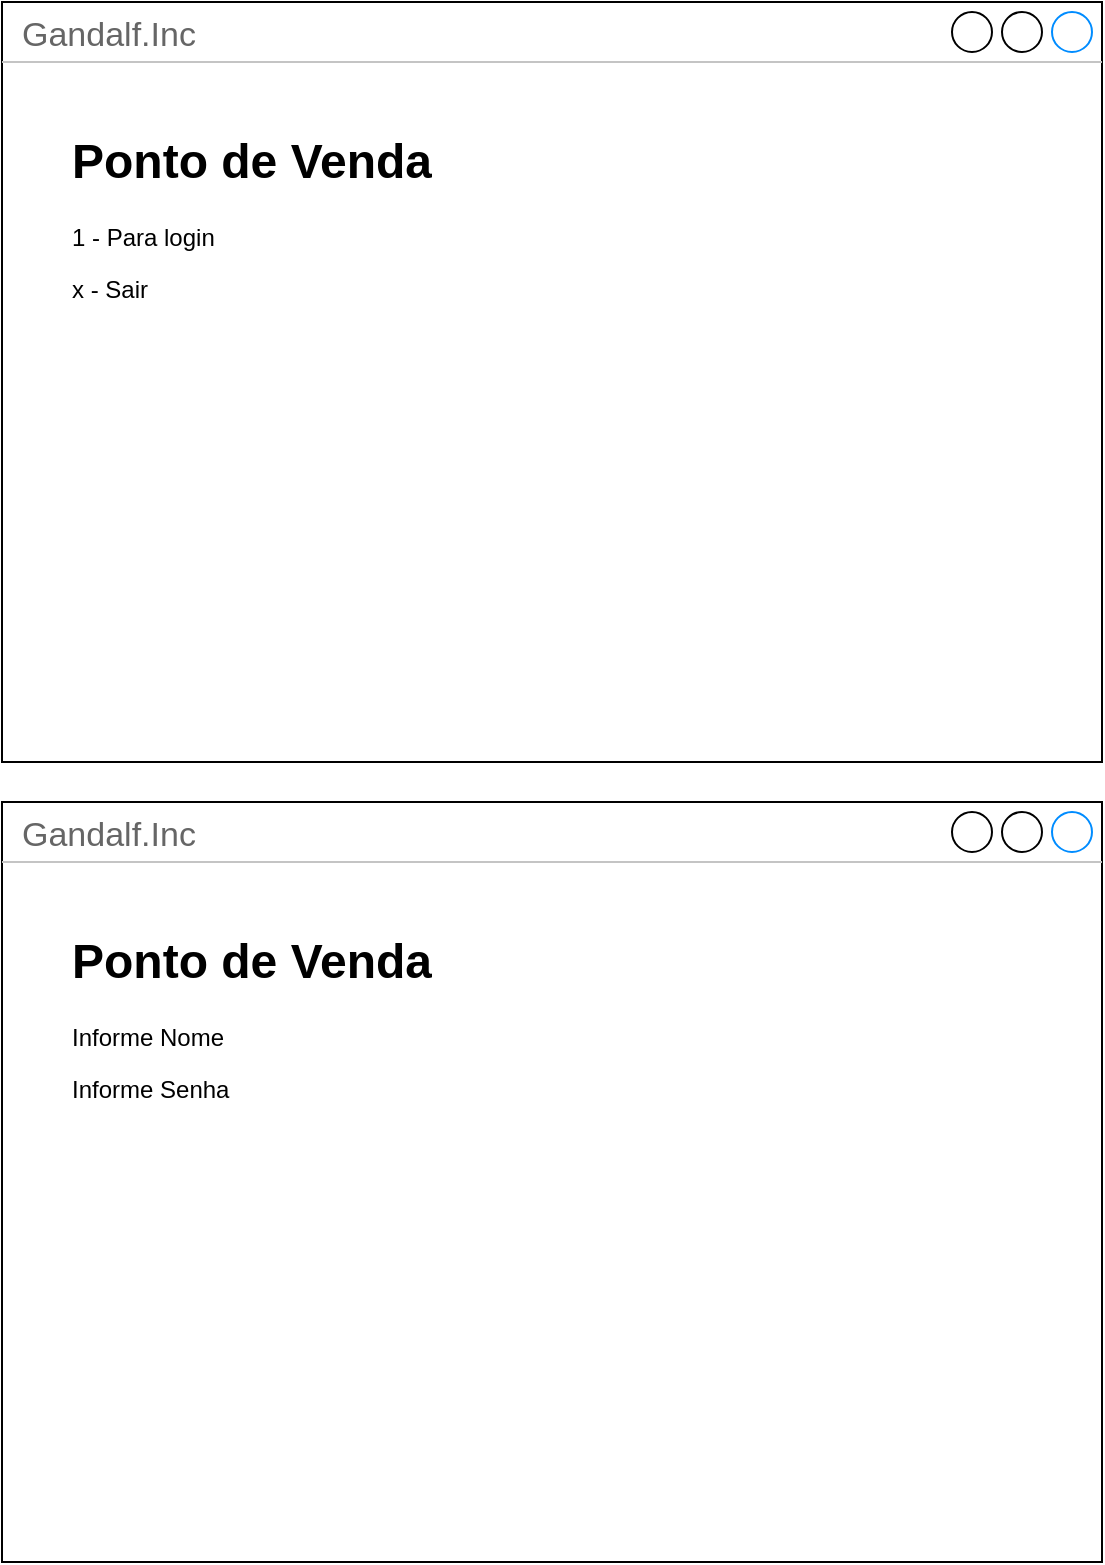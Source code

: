 <mxfile version="21.3.2" type="device" pages="3">
  <diagram name="Login" id="XoYY78IdTrgqcgNYSEc3">
    <mxGraphModel dx="792" dy="1106" grid="1" gridSize="10" guides="1" tooltips="1" connect="1" arrows="1" fold="1" page="1" pageScale="1" pageWidth="827" pageHeight="1169" math="0" shadow="0">
      <root>
        <mxCell id="0" />
        <mxCell id="1" parent="0" />
        <mxCell id="1AR0fobW83a4a4EYZijD-6" value="" style="group" vertex="1" connectable="0" parent="1">
          <mxGeometry x="50" y="30" width="550" height="380" as="geometry" />
        </mxCell>
        <mxCell id="1AR0fobW83a4a4EYZijD-1" value="Gandalf.Inc" style="strokeWidth=1;shadow=0;dashed=0;align=center;html=1;shape=mxgraph.mockup.containers.window;align=left;verticalAlign=top;spacingLeft=8;strokeColor2=#008cff;strokeColor3=#c4c4c4;fontColor=#666666;mainText=;fontSize=17;labelBackgroundColor=none;whiteSpace=wrap;" vertex="1" parent="1AR0fobW83a4a4EYZijD-6">
          <mxGeometry width="550" height="380" as="geometry" />
        </mxCell>
        <mxCell id="1AR0fobW83a4a4EYZijD-5" value="&lt;h1&gt;Ponto de Venda&lt;/h1&gt;&lt;p&gt;1 - Para login&lt;/p&gt;&lt;p&gt;&lt;span style=&quot;background-color: initial;&quot;&gt;x - Sair&lt;/span&gt;&lt;br&gt;&lt;/p&gt;" style="text;html=1;strokeColor=none;fillColor=none;spacing=5;spacingTop=-20;whiteSpace=wrap;overflow=hidden;rounded=0;" vertex="1" parent="1AR0fobW83a4a4EYZijD-6">
          <mxGeometry x="30" y="60" width="190" height="120" as="geometry" />
        </mxCell>
        <mxCell id="1AR0fobW83a4a4EYZijD-7" value="" style="group" vertex="1" connectable="0" parent="1">
          <mxGeometry x="50" y="430" width="550" height="380" as="geometry" />
        </mxCell>
        <mxCell id="1AR0fobW83a4a4EYZijD-8" value="Gandalf.Inc" style="strokeWidth=1;shadow=0;dashed=0;align=center;html=1;shape=mxgraph.mockup.containers.window;align=left;verticalAlign=top;spacingLeft=8;strokeColor2=#008cff;strokeColor3=#c4c4c4;fontColor=#666666;mainText=;fontSize=17;labelBackgroundColor=none;whiteSpace=wrap;" vertex="1" parent="1AR0fobW83a4a4EYZijD-7">
          <mxGeometry width="550" height="380" as="geometry" />
        </mxCell>
        <mxCell id="1AR0fobW83a4a4EYZijD-9" value="&lt;h1&gt;Ponto de Venda&lt;/h1&gt;&lt;p&gt;Informe Nome&lt;/p&gt;&lt;p&gt;Informe Senha&lt;/p&gt;" style="text;html=1;strokeColor=none;fillColor=none;spacing=5;spacingTop=-20;whiteSpace=wrap;overflow=hidden;rounded=0;" vertex="1" parent="1AR0fobW83a4a4EYZijD-7">
          <mxGeometry x="30" y="60" width="190" height="120" as="geometry" />
        </mxCell>
      </root>
    </mxGraphModel>
  </diagram>
  <diagram id="z9P76IQRkzdRyquolnbz" name="Busca Produto">
    <mxGraphModel dx="792" dy="1106" grid="1" gridSize="10" guides="1" tooltips="1" connect="1" arrows="1" fold="1" page="1" pageScale="1" pageWidth="827" pageHeight="1169" math="0" shadow="0">
      <root>
        <mxCell id="0" />
        <mxCell id="1" parent="0" />
        <mxCell id="2QgG4x3Mjmh2VQOs3obW-1" value="" style="group" vertex="1" connectable="0" parent="1">
          <mxGeometry x="50" y="10" width="550" height="380" as="geometry" />
        </mxCell>
        <mxCell id="2QgG4x3Mjmh2VQOs3obW-2" value="Gandalf.Inc" style="strokeWidth=1;shadow=0;dashed=0;align=center;html=1;shape=mxgraph.mockup.containers.window;align=left;verticalAlign=top;spacingLeft=8;strokeColor2=#008cff;strokeColor3=#c4c4c4;fontColor=#666666;mainText=;fontSize=17;labelBackgroundColor=none;whiteSpace=wrap;" vertex="1" parent="2QgG4x3Mjmh2VQOs3obW-1">
          <mxGeometry width="550" height="380" as="geometry" />
        </mxCell>
        <mxCell id="2QgG4x3Mjmh2VQOs3obW-3" value="&lt;h1&gt;Ponto de Venda&lt;/h1&gt;&lt;p&gt;1 - Para buscar produto&lt;/p&gt;&lt;p&gt;&lt;span style=&quot;background-color: initial;&quot;&gt;x - Voltar&lt;/span&gt;&lt;br&gt;&lt;/p&gt;" style="text;html=1;strokeColor=none;fillColor=none;spacing=5;spacingTop=-20;whiteSpace=wrap;overflow=hidden;rounded=0;" vertex="1" parent="2QgG4x3Mjmh2VQOs3obW-1">
          <mxGeometry x="30" y="60" width="190" height="120" as="geometry" />
        </mxCell>
        <mxCell id="2QgG4x3Mjmh2VQOs3obW-5" value="" style="group" vertex="1" connectable="0" parent="1">
          <mxGeometry x="50" y="400" width="550" height="380" as="geometry" />
        </mxCell>
        <mxCell id="2QgG4x3Mjmh2VQOs3obW-6" value="Gandalf.Inc" style="strokeWidth=1;shadow=0;dashed=0;align=center;html=1;shape=mxgraph.mockup.containers.window;align=left;verticalAlign=top;spacingLeft=8;strokeColor2=#008cff;strokeColor3=#c4c4c4;fontColor=#666666;mainText=;fontSize=17;labelBackgroundColor=none;whiteSpace=wrap;" vertex="1" parent="2QgG4x3Mjmh2VQOs3obW-5">
          <mxGeometry width="550" height="380" as="geometry" />
        </mxCell>
        <mxCell id="2QgG4x3Mjmh2VQOs3obW-7" value="&lt;h1&gt;Ponto de Venda&lt;/h1&gt;&lt;p&gt;1 - Digite o nome do produto&lt;/p&gt;&lt;p&gt;2 - Digite a Marca do Produto&lt;/p&gt;&lt;p&gt;3 - Digite a Categoria do Produto&lt;/p&gt;&lt;p&gt;x - Voltar&lt;/p&gt;&lt;p&gt;&lt;br&gt;&lt;/p&gt;" style="text;html=1;strokeColor=none;fillColor=none;spacing=5;spacingTop=-20;whiteSpace=wrap;overflow=hidden;rounded=0;" vertex="1" parent="2QgG4x3Mjmh2VQOs3obW-5">
          <mxGeometry x="30" y="60" width="190" height="150" as="geometry" />
        </mxCell>
        <mxCell id="2QgG4x3Mjmh2VQOs3obW-37" value="" style="group" vertex="1" connectable="0" parent="1">
          <mxGeometry x="50" y="789" width="550" height="380" as="geometry" />
        </mxCell>
        <mxCell id="2QgG4x3Mjmh2VQOs3obW-38" value="Gandalf.Inc" style="strokeWidth=1;shadow=0;dashed=0;align=center;html=1;shape=mxgraph.mockup.containers.window;align=left;verticalAlign=top;spacingLeft=8;strokeColor2=#008cff;strokeColor3=#c4c4c4;fontColor=#666666;mainText=;fontSize=17;labelBackgroundColor=none;whiteSpace=wrap;" vertex="1" parent="2QgG4x3Mjmh2VQOs3obW-37">
          <mxGeometry width="550" height="380" as="geometry" />
        </mxCell>
        <mxCell id="2QgG4x3Mjmh2VQOs3obW-39" value="&lt;h1&gt;Ponto de Venda&lt;/h1&gt;&lt;p&gt;1 - Adicionar ao Carrinho&lt;/p&gt;&lt;p&gt;x - Voltar&lt;/p&gt;&lt;p&gt;&lt;br&gt;&lt;/p&gt;" style="text;html=1;strokeColor=none;fillColor=none;spacing=5;spacingTop=-20;whiteSpace=wrap;overflow=hidden;rounded=0;" vertex="1" parent="2QgG4x3Mjmh2VQOs3obW-37">
          <mxGeometry x="30" y="60" width="190" height="150" as="geometry" />
        </mxCell>
        <mxCell id="2QgG4x3Mjmh2VQOs3obW-40" value="" style="shape=table;html=1;whiteSpace=wrap;startSize=0;container=1;collapsible=0;childLayout=tableLayout;strokeWidth=2;" vertex="1" parent="2QgG4x3Mjmh2VQOs3obW-37">
          <mxGeometry x="30" y="180" width="180" height="80" as="geometry" />
        </mxCell>
        <mxCell id="2QgG4x3Mjmh2VQOs3obW-41" value="" style="shape=tableRow;horizontal=0;startSize=0;swimlaneHead=0;swimlaneBody=0;top=0;left=0;bottom=0;right=0;collapsible=0;dropTarget=0;fillColor=none;points=[[0,0.5],[1,0.5]];portConstraint=eastwest;" vertex="1" parent="2QgG4x3Mjmh2VQOs3obW-40">
          <mxGeometry width="180" height="27" as="geometry" />
        </mxCell>
        <mxCell id="2QgG4x3Mjmh2VQOs3obW-42" value="Produto" style="shape=partialRectangle;html=1;whiteSpace=wrap;connectable=0;fillColor=none;top=0;left=0;bottom=0;right=0;overflow=hidden;fontStyle=1" vertex="1" parent="2QgG4x3Mjmh2VQOs3obW-41">
          <mxGeometry width="90" height="27" as="geometry">
            <mxRectangle width="90" height="27" as="alternateBounds" />
          </mxGeometry>
        </mxCell>
        <mxCell id="2QgG4x3Mjmh2VQOs3obW-43" value="Categoria" style="shape=partialRectangle;html=1;whiteSpace=wrap;connectable=0;fillColor=none;top=0;left=0;bottom=0;right=0;overflow=hidden;fontStyle=1" vertex="1" parent="2QgG4x3Mjmh2VQOs3obW-41">
          <mxGeometry x="90" width="90" height="27" as="geometry">
            <mxRectangle width="90" height="27" as="alternateBounds" />
          </mxGeometry>
        </mxCell>
        <mxCell id="2QgG4x3Mjmh2VQOs3obW-44" value="" style="shape=tableRow;horizontal=0;startSize=0;swimlaneHead=0;swimlaneBody=0;top=0;left=0;bottom=0;right=0;collapsible=0;dropTarget=0;fillColor=none;points=[[0,0.5],[1,0.5]];portConstraint=eastwest;" vertex="1" parent="2QgG4x3Mjmh2VQOs3obW-40">
          <mxGeometry y="27" width="180" height="26" as="geometry" />
        </mxCell>
        <mxCell id="2QgG4x3Mjmh2VQOs3obW-45" value="row 1, cell 1" style="shape=partialRectangle;html=1;whiteSpace=wrap;connectable=0;fillColor=none;top=0;left=0;bottom=0;right=0;overflow=hidden;" vertex="1" parent="2QgG4x3Mjmh2VQOs3obW-44">
          <mxGeometry width="90" height="26" as="geometry">
            <mxRectangle width="90" height="26" as="alternateBounds" />
          </mxGeometry>
        </mxCell>
        <mxCell id="2QgG4x3Mjmh2VQOs3obW-46" value="row 1, cell 2" style="shape=partialRectangle;html=1;whiteSpace=wrap;connectable=0;fillColor=none;top=0;left=0;bottom=0;right=0;overflow=hidden;" vertex="1" parent="2QgG4x3Mjmh2VQOs3obW-44">
          <mxGeometry x="90" width="90" height="26" as="geometry">
            <mxRectangle width="90" height="26" as="alternateBounds" />
          </mxGeometry>
        </mxCell>
        <mxCell id="2QgG4x3Mjmh2VQOs3obW-47" value="" style="shape=tableRow;horizontal=0;startSize=0;swimlaneHead=0;swimlaneBody=0;top=0;left=0;bottom=0;right=0;collapsible=0;dropTarget=0;fillColor=none;points=[[0,0.5],[1,0.5]];portConstraint=eastwest;" vertex="1" parent="2QgG4x3Mjmh2VQOs3obW-40">
          <mxGeometry y="53" width="180" height="27" as="geometry" />
        </mxCell>
        <mxCell id="2QgG4x3Mjmh2VQOs3obW-48" value="row 2, cell 1" style="shape=partialRectangle;html=1;whiteSpace=wrap;connectable=0;fillColor=none;top=0;left=0;bottom=0;right=0;overflow=hidden;" vertex="1" parent="2QgG4x3Mjmh2VQOs3obW-47">
          <mxGeometry width="90" height="27" as="geometry">
            <mxRectangle width="90" height="27" as="alternateBounds" />
          </mxGeometry>
        </mxCell>
        <mxCell id="2QgG4x3Mjmh2VQOs3obW-49" value="row 2, cell 2" style="shape=partialRectangle;html=1;whiteSpace=wrap;connectable=0;fillColor=none;top=0;left=0;bottom=0;right=0;overflow=hidden;" vertex="1" parent="2QgG4x3Mjmh2VQOs3obW-47">
          <mxGeometry x="90" width="90" height="27" as="geometry">
            <mxRectangle width="90" height="27" as="alternateBounds" />
          </mxGeometry>
        </mxCell>
        <mxCell id="2QgG4x3Mjmh2VQOs3obW-50" value="" style="shape=table;html=1;whiteSpace=wrap;startSize=0;container=1;collapsible=0;childLayout=tableLayout;strokeWidth=2;" vertex="1" parent="2QgG4x3Mjmh2VQOs3obW-37">
          <mxGeometry x="210" y="180" width="180" height="80" as="geometry" />
        </mxCell>
        <mxCell id="2QgG4x3Mjmh2VQOs3obW-51" value="" style="shape=tableRow;horizontal=0;startSize=0;swimlaneHead=0;swimlaneBody=0;top=0;left=0;bottom=0;right=0;collapsible=0;dropTarget=0;fillColor=none;points=[[0,0.5],[1,0.5]];portConstraint=eastwest;" vertex="1" parent="2QgG4x3Mjmh2VQOs3obW-50">
          <mxGeometry width="180" height="27" as="geometry" />
        </mxCell>
        <mxCell id="2QgG4x3Mjmh2VQOs3obW-52" value="Marca" style="shape=partialRectangle;html=1;whiteSpace=wrap;connectable=0;fillColor=none;top=0;left=0;bottom=0;right=0;overflow=hidden;fontStyle=1" vertex="1" parent="2QgG4x3Mjmh2VQOs3obW-51">
          <mxGeometry width="90" height="27" as="geometry">
            <mxRectangle width="90" height="27" as="alternateBounds" />
          </mxGeometry>
        </mxCell>
        <mxCell id="2QgG4x3Mjmh2VQOs3obW-53" value="Quantidade" style="shape=partialRectangle;html=1;whiteSpace=wrap;connectable=0;fillColor=none;top=0;left=0;bottom=0;right=0;overflow=hidden;fontStyle=1" vertex="1" parent="2QgG4x3Mjmh2VQOs3obW-51">
          <mxGeometry x="90" width="90" height="27" as="geometry">
            <mxRectangle width="90" height="27" as="alternateBounds" />
          </mxGeometry>
        </mxCell>
        <mxCell id="2QgG4x3Mjmh2VQOs3obW-54" value="" style="shape=tableRow;horizontal=0;startSize=0;swimlaneHead=0;swimlaneBody=0;top=0;left=0;bottom=0;right=0;collapsible=0;dropTarget=0;fillColor=none;points=[[0,0.5],[1,0.5]];portConstraint=eastwest;" vertex="1" parent="2QgG4x3Mjmh2VQOs3obW-50">
          <mxGeometry y="27" width="180" height="26" as="geometry" />
        </mxCell>
        <mxCell id="2QgG4x3Mjmh2VQOs3obW-55" value="row 1, cell 1" style="shape=partialRectangle;html=1;whiteSpace=wrap;connectable=0;fillColor=none;top=0;left=0;bottom=0;right=0;overflow=hidden;" vertex="1" parent="2QgG4x3Mjmh2VQOs3obW-54">
          <mxGeometry width="90" height="26" as="geometry">
            <mxRectangle width="90" height="26" as="alternateBounds" />
          </mxGeometry>
        </mxCell>
        <mxCell id="2QgG4x3Mjmh2VQOs3obW-56" value="row 1, cell 2" style="shape=partialRectangle;html=1;whiteSpace=wrap;connectable=0;fillColor=none;top=0;left=0;bottom=0;right=0;overflow=hidden;" vertex="1" parent="2QgG4x3Mjmh2VQOs3obW-54">
          <mxGeometry x="90" width="90" height="26" as="geometry">
            <mxRectangle width="90" height="26" as="alternateBounds" />
          </mxGeometry>
        </mxCell>
        <mxCell id="2QgG4x3Mjmh2VQOs3obW-57" value="" style="shape=tableRow;horizontal=0;startSize=0;swimlaneHead=0;swimlaneBody=0;top=0;left=0;bottom=0;right=0;collapsible=0;dropTarget=0;fillColor=none;points=[[0,0.5],[1,0.5]];portConstraint=eastwest;" vertex="1" parent="2QgG4x3Mjmh2VQOs3obW-50">
          <mxGeometry y="53" width="180" height="27" as="geometry" />
        </mxCell>
        <mxCell id="2QgG4x3Mjmh2VQOs3obW-58" value="row 2, cell 1" style="shape=partialRectangle;html=1;whiteSpace=wrap;connectable=0;fillColor=none;top=0;left=0;bottom=0;right=0;overflow=hidden;" vertex="1" parent="2QgG4x3Mjmh2VQOs3obW-57">
          <mxGeometry width="90" height="27" as="geometry">
            <mxRectangle width="90" height="27" as="alternateBounds" />
          </mxGeometry>
        </mxCell>
        <mxCell id="2QgG4x3Mjmh2VQOs3obW-59" value="row 2, cell 2" style="shape=partialRectangle;html=1;whiteSpace=wrap;connectable=0;fillColor=none;top=0;left=0;bottom=0;right=0;overflow=hidden;" vertex="1" parent="2QgG4x3Mjmh2VQOs3obW-57">
          <mxGeometry x="90" width="90" height="27" as="geometry">
            <mxRectangle width="90" height="27" as="alternateBounds" />
          </mxGeometry>
        </mxCell>
      </root>
    </mxGraphModel>
  </diagram>
  <diagram id="wwNgkEjuZFjKramtg2u9" name="Carrinho">
    <mxGraphModel dx="792" dy="1106" grid="1" gridSize="10" guides="1" tooltips="1" connect="1" arrows="1" fold="1" page="1" pageScale="1" pageWidth="827" pageHeight="1169" math="0" shadow="0">
      <root>
        <mxCell id="0" />
        <mxCell id="1" parent="0" />
        <mxCell id="bCPqcyJ9V1bvAA_2jiLK-1" value="" style="group" vertex="1" connectable="0" parent="1">
          <mxGeometry x="110" y="150" width="550" height="380" as="geometry" />
        </mxCell>
        <mxCell id="bCPqcyJ9V1bvAA_2jiLK-2" value="Gandalf.Inc" style="strokeWidth=1;shadow=0;dashed=0;align=center;html=1;shape=mxgraph.mockup.containers.window;align=left;verticalAlign=top;spacingLeft=8;strokeColor2=#008cff;strokeColor3=#c4c4c4;fontColor=#666666;mainText=;fontSize=17;labelBackgroundColor=none;whiteSpace=wrap;" vertex="1" parent="bCPqcyJ9V1bvAA_2jiLK-1">
          <mxGeometry width="550" height="380" as="geometry" />
        </mxCell>
        <mxCell id="bCPqcyJ9V1bvAA_2jiLK-3" value="&lt;h1&gt;Ponto de Venda&lt;/h1&gt;&lt;p&gt;1-Efetivar compra&lt;/p&gt;&lt;p&gt;x - Voltar&lt;/p&gt;&lt;p&gt;&lt;br&gt;&lt;/p&gt;" style="text;html=1;strokeColor=none;fillColor=none;spacing=5;spacingTop=-20;whiteSpace=wrap;overflow=hidden;rounded=0;" vertex="1" parent="bCPqcyJ9V1bvAA_2jiLK-1">
          <mxGeometry x="30" y="60" width="190" height="150" as="geometry" />
        </mxCell>
        <mxCell id="bCPqcyJ9V1bvAA_2jiLK-4" value="" style="shape=table;html=1;whiteSpace=wrap;startSize=0;container=1;collapsible=0;childLayout=tableLayout;strokeWidth=2;" vertex="1" parent="bCPqcyJ9V1bvAA_2jiLK-1">
          <mxGeometry x="8" y="177" width="180" height="80" as="geometry" />
        </mxCell>
        <mxCell id="bCPqcyJ9V1bvAA_2jiLK-5" value="" style="shape=tableRow;horizontal=0;startSize=0;swimlaneHead=0;swimlaneBody=0;top=0;left=0;bottom=0;right=0;collapsible=0;dropTarget=0;fillColor=none;points=[[0,0.5],[1,0.5]];portConstraint=eastwest;" vertex="1" parent="bCPqcyJ9V1bvAA_2jiLK-4">
          <mxGeometry width="180" height="27" as="geometry" />
        </mxCell>
        <mxCell id="bCPqcyJ9V1bvAA_2jiLK-6" value="Produto" style="shape=partialRectangle;html=1;whiteSpace=wrap;connectable=0;fillColor=none;top=0;left=0;bottom=0;right=0;overflow=hidden;fontStyle=1" vertex="1" parent="bCPqcyJ9V1bvAA_2jiLK-5">
          <mxGeometry width="90" height="27" as="geometry">
            <mxRectangle width="90" height="27" as="alternateBounds" />
          </mxGeometry>
        </mxCell>
        <mxCell id="bCPqcyJ9V1bvAA_2jiLK-7" value="Categoria" style="shape=partialRectangle;html=1;whiteSpace=wrap;connectable=0;fillColor=none;top=0;left=0;bottom=0;right=0;overflow=hidden;fontStyle=1" vertex="1" parent="bCPqcyJ9V1bvAA_2jiLK-5">
          <mxGeometry x="90" width="90" height="27" as="geometry">
            <mxRectangle width="90" height="27" as="alternateBounds" />
          </mxGeometry>
        </mxCell>
        <mxCell id="bCPqcyJ9V1bvAA_2jiLK-8" value="" style="shape=tableRow;horizontal=0;startSize=0;swimlaneHead=0;swimlaneBody=0;top=0;left=0;bottom=0;right=0;collapsible=0;dropTarget=0;fillColor=none;points=[[0,0.5],[1,0.5]];portConstraint=eastwest;" vertex="1" parent="bCPqcyJ9V1bvAA_2jiLK-4">
          <mxGeometry y="27" width="180" height="26" as="geometry" />
        </mxCell>
        <mxCell id="bCPqcyJ9V1bvAA_2jiLK-9" value="row 1, cell 1" style="shape=partialRectangle;html=1;whiteSpace=wrap;connectable=0;fillColor=none;top=0;left=0;bottom=0;right=0;overflow=hidden;" vertex="1" parent="bCPqcyJ9V1bvAA_2jiLK-8">
          <mxGeometry width="90" height="26" as="geometry">
            <mxRectangle width="90" height="26" as="alternateBounds" />
          </mxGeometry>
        </mxCell>
        <mxCell id="bCPqcyJ9V1bvAA_2jiLK-10" value="row 1, cell 2" style="shape=partialRectangle;html=1;whiteSpace=wrap;connectable=0;fillColor=none;top=0;left=0;bottom=0;right=0;overflow=hidden;" vertex="1" parent="bCPqcyJ9V1bvAA_2jiLK-8">
          <mxGeometry x="90" width="90" height="26" as="geometry">
            <mxRectangle width="90" height="26" as="alternateBounds" />
          </mxGeometry>
        </mxCell>
        <mxCell id="bCPqcyJ9V1bvAA_2jiLK-11" value="" style="shape=tableRow;horizontal=0;startSize=0;swimlaneHead=0;swimlaneBody=0;top=0;left=0;bottom=0;right=0;collapsible=0;dropTarget=0;fillColor=none;points=[[0,0.5],[1,0.5]];portConstraint=eastwest;" vertex="1" parent="bCPqcyJ9V1bvAA_2jiLK-4">
          <mxGeometry y="53" width="180" height="27" as="geometry" />
        </mxCell>
        <mxCell id="bCPqcyJ9V1bvAA_2jiLK-12" value="row 2, cell 1" style="shape=partialRectangle;html=1;whiteSpace=wrap;connectable=0;fillColor=none;top=0;left=0;bottom=0;right=0;overflow=hidden;" vertex="1" parent="bCPqcyJ9V1bvAA_2jiLK-11">
          <mxGeometry width="90" height="27" as="geometry">
            <mxRectangle width="90" height="27" as="alternateBounds" />
          </mxGeometry>
        </mxCell>
        <mxCell id="bCPqcyJ9V1bvAA_2jiLK-13" value="row 2, cell 2" style="shape=partialRectangle;html=1;whiteSpace=wrap;connectable=0;fillColor=none;top=0;left=0;bottom=0;right=0;overflow=hidden;" vertex="1" parent="bCPqcyJ9V1bvAA_2jiLK-11">
          <mxGeometry x="90" width="90" height="27" as="geometry">
            <mxRectangle width="90" height="27" as="alternateBounds" />
          </mxGeometry>
        </mxCell>
        <mxCell id="bCPqcyJ9V1bvAA_2jiLK-14" value="" style="shape=table;html=1;whiteSpace=wrap;startSize=0;container=1;collapsible=0;childLayout=tableLayout;strokeWidth=2;" vertex="1" parent="bCPqcyJ9V1bvAA_2jiLK-1">
          <mxGeometry x="188" y="177" width="180" height="80" as="geometry" />
        </mxCell>
        <mxCell id="bCPqcyJ9V1bvAA_2jiLK-15" value="" style="shape=tableRow;horizontal=0;startSize=0;swimlaneHead=0;swimlaneBody=0;top=0;left=0;bottom=0;right=0;collapsible=0;dropTarget=0;fillColor=none;points=[[0,0.5],[1,0.5]];portConstraint=eastwest;" vertex="1" parent="bCPqcyJ9V1bvAA_2jiLK-14">
          <mxGeometry width="180" height="27" as="geometry" />
        </mxCell>
        <mxCell id="bCPqcyJ9V1bvAA_2jiLK-16" value="Marca" style="shape=partialRectangle;html=1;whiteSpace=wrap;connectable=0;fillColor=none;top=0;left=0;bottom=0;right=0;overflow=hidden;fontStyle=1" vertex="1" parent="bCPqcyJ9V1bvAA_2jiLK-15">
          <mxGeometry width="90" height="27" as="geometry">
            <mxRectangle width="90" height="27" as="alternateBounds" />
          </mxGeometry>
        </mxCell>
        <mxCell id="bCPqcyJ9V1bvAA_2jiLK-17" value="Quantidade" style="shape=partialRectangle;html=1;whiteSpace=wrap;connectable=0;fillColor=none;top=0;left=0;bottom=0;right=0;overflow=hidden;fontStyle=1" vertex="1" parent="bCPqcyJ9V1bvAA_2jiLK-15">
          <mxGeometry x="90" width="90" height="27" as="geometry">
            <mxRectangle width="90" height="27" as="alternateBounds" />
          </mxGeometry>
        </mxCell>
        <mxCell id="bCPqcyJ9V1bvAA_2jiLK-18" value="" style="shape=tableRow;horizontal=0;startSize=0;swimlaneHead=0;swimlaneBody=0;top=0;left=0;bottom=0;right=0;collapsible=0;dropTarget=0;fillColor=none;points=[[0,0.5],[1,0.5]];portConstraint=eastwest;" vertex="1" parent="bCPqcyJ9V1bvAA_2jiLK-14">
          <mxGeometry y="27" width="180" height="26" as="geometry" />
        </mxCell>
        <mxCell id="bCPqcyJ9V1bvAA_2jiLK-19" value="row 1, cell 1" style="shape=partialRectangle;html=1;whiteSpace=wrap;connectable=0;fillColor=none;top=0;left=0;bottom=0;right=0;overflow=hidden;" vertex="1" parent="bCPqcyJ9V1bvAA_2jiLK-18">
          <mxGeometry width="90" height="26" as="geometry">
            <mxRectangle width="90" height="26" as="alternateBounds" />
          </mxGeometry>
        </mxCell>
        <mxCell id="bCPqcyJ9V1bvAA_2jiLK-20" value="row 1, cell 2" style="shape=partialRectangle;html=1;whiteSpace=wrap;connectable=0;fillColor=none;top=0;left=0;bottom=0;right=0;overflow=hidden;" vertex="1" parent="bCPqcyJ9V1bvAA_2jiLK-18">
          <mxGeometry x="90" width="90" height="26" as="geometry">
            <mxRectangle width="90" height="26" as="alternateBounds" />
          </mxGeometry>
        </mxCell>
        <mxCell id="bCPqcyJ9V1bvAA_2jiLK-21" value="" style="shape=tableRow;horizontal=0;startSize=0;swimlaneHead=0;swimlaneBody=0;top=0;left=0;bottom=0;right=0;collapsible=0;dropTarget=0;fillColor=none;points=[[0,0.5],[1,0.5]];portConstraint=eastwest;" vertex="1" parent="bCPqcyJ9V1bvAA_2jiLK-14">
          <mxGeometry y="53" width="180" height="27" as="geometry" />
        </mxCell>
        <mxCell id="bCPqcyJ9V1bvAA_2jiLK-22" value="row 2, cell 1" style="shape=partialRectangle;html=1;whiteSpace=wrap;connectable=0;fillColor=none;top=0;left=0;bottom=0;right=0;overflow=hidden;" vertex="1" parent="bCPqcyJ9V1bvAA_2jiLK-21">
          <mxGeometry width="90" height="27" as="geometry">
            <mxRectangle width="90" height="27" as="alternateBounds" />
          </mxGeometry>
        </mxCell>
        <mxCell id="bCPqcyJ9V1bvAA_2jiLK-23" value="row 2, cell 2" style="shape=partialRectangle;html=1;whiteSpace=wrap;connectable=0;fillColor=none;top=0;left=0;bottom=0;right=0;overflow=hidden;" vertex="1" parent="bCPqcyJ9V1bvAA_2jiLK-21">
          <mxGeometry x="90" width="90" height="27" as="geometry">
            <mxRectangle width="90" height="27" as="alternateBounds" />
          </mxGeometry>
        </mxCell>
        <mxCell id="bCPqcyJ9V1bvAA_2jiLK-24" value="" style="shape=table;html=1;whiteSpace=wrap;startSize=0;container=1;collapsible=0;childLayout=tableLayout;strokeWidth=2;" vertex="1" parent="1">
          <mxGeometry x="478" y="327" width="180" height="80" as="geometry" />
        </mxCell>
        <mxCell id="bCPqcyJ9V1bvAA_2jiLK-25" value="" style="shape=tableRow;horizontal=0;startSize=0;swimlaneHead=0;swimlaneBody=0;top=0;left=0;bottom=0;right=0;collapsible=0;dropTarget=0;fillColor=none;points=[[0,0.5],[1,0.5]];portConstraint=eastwest;" vertex="1" parent="bCPqcyJ9V1bvAA_2jiLK-24">
          <mxGeometry width="180" height="27" as="geometry" />
        </mxCell>
        <mxCell id="bCPqcyJ9V1bvAA_2jiLK-26" value="Preço Unitário" style="shape=partialRectangle;html=1;whiteSpace=wrap;connectable=0;fillColor=none;top=0;left=0;bottom=0;right=0;overflow=hidden;fontStyle=1" vertex="1" parent="bCPqcyJ9V1bvAA_2jiLK-25">
          <mxGeometry width="90" height="27" as="geometry">
            <mxRectangle width="90" height="27" as="alternateBounds" />
          </mxGeometry>
        </mxCell>
        <mxCell id="bCPqcyJ9V1bvAA_2jiLK-27" value="Preço total" style="shape=partialRectangle;html=1;whiteSpace=wrap;connectable=0;fillColor=none;top=0;left=0;bottom=0;right=0;overflow=hidden;fontStyle=1" vertex="1" parent="bCPqcyJ9V1bvAA_2jiLK-25">
          <mxGeometry x="90" width="90" height="27" as="geometry">
            <mxRectangle width="90" height="27" as="alternateBounds" />
          </mxGeometry>
        </mxCell>
        <mxCell id="bCPqcyJ9V1bvAA_2jiLK-28" value="" style="shape=tableRow;horizontal=0;startSize=0;swimlaneHead=0;swimlaneBody=0;top=0;left=0;bottom=0;right=0;collapsible=0;dropTarget=0;fillColor=none;points=[[0,0.5],[1,0.5]];portConstraint=eastwest;" vertex="1" parent="bCPqcyJ9V1bvAA_2jiLK-24">
          <mxGeometry y="27" width="180" height="26" as="geometry" />
        </mxCell>
        <mxCell id="bCPqcyJ9V1bvAA_2jiLK-29" value="row 1, cell 1" style="shape=partialRectangle;html=1;whiteSpace=wrap;connectable=0;fillColor=none;top=0;left=0;bottom=0;right=0;overflow=hidden;" vertex="1" parent="bCPqcyJ9V1bvAA_2jiLK-28">
          <mxGeometry width="90" height="26" as="geometry">
            <mxRectangle width="90" height="26" as="alternateBounds" />
          </mxGeometry>
        </mxCell>
        <mxCell id="bCPqcyJ9V1bvAA_2jiLK-30" value="row 1, cell 2" style="shape=partialRectangle;html=1;whiteSpace=wrap;connectable=0;fillColor=none;top=0;left=0;bottom=0;right=0;overflow=hidden;" vertex="1" parent="bCPqcyJ9V1bvAA_2jiLK-28">
          <mxGeometry x="90" width="90" height="26" as="geometry">
            <mxRectangle width="90" height="26" as="alternateBounds" />
          </mxGeometry>
        </mxCell>
        <mxCell id="bCPqcyJ9V1bvAA_2jiLK-31" value="" style="shape=tableRow;horizontal=0;startSize=0;swimlaneHead=0;swimlaneBody=0;top=0;left=0;bottom=0;right=0;collapsible=0;dropTarget=0;fillColor=none;points=[[0,0.5],[1,0.5]];portConstraint=eastwest;" vertex="1" parent="bCPqcyJ9V1bvAA_2jiLK-24">
          <mxGeometry y="53" width="180" height="27" as="geometry" />
        </mxCell>
        <mxCell id="bCPqcyJ9V1bvAA_2jiLK-32" value="row 2, cell 1" style="shape=partialRectangle;html=1;whiteSpace=wrap;connectable=0;fillColor=none;top=0;left=0;bottom=0;right=0;overflow=hidden;" vertex="1" parent="bCPqcyJ9V1bvAA_2jiLK-31">
          <mxGeometry width="90" height="27" as="geometry">
            <mxRectangle width="90" height="27" as="alternateBounds" />
          </mxGeometry>
        </mxCell>
        <mxCell id="bCPqcyJ9V1bvAA_2jiLK-33" value="row 2, cell 2" style="shape=partialRectangle;html=1;whiteSpace=wrap;connectable=0;fillColor=none;top=0;left=0;bottom=0;right=0;overflow=hidden;" vertex="1" parent="bCPqcyJ9V1bvAA_2jiLK-31">
          <mxGeometry x="90" width="90" height="27" as="geometry">
            <mxRectangle width="90" height="27" as="alternateBounds" />
          </mxGeometry>
        </mxCell>
        <mxCell id="bCPqcyJ9V1bvAA_2jiLK-34" value="" style="group" vertex="1" connectable="0" parent="1">
          <mxGeometry x="110" y="570" width="550" height="380" as="geometry" />
        </mxCell>
        <mxCell id="bCPqcyJ9V1bvAA_2jiLK-35" value="Gandalf.Inc" style="strokeWidth=1;shadow=0;dashed=0;align=center;html=1;shape=mxgraph.mockup.containers.window;align=left;verticalAlign=top;spacingLeft=8;strokeColor2=#008cff;strokeColor3=#c4c4c4;fontColor=#666666;mainText=;fontSize=17;labelBackgroundColor=none;whiteSpace=wrap;" vertex="1" parent="bCPqcyJ9V1bvAA_2jiLK-34">
          <mxGeometry width="550" height="380" as="geometry" />
        </mxCell>
        <mxCell id="bCPqcyJ9V1bvAA_2jiLK-36" value="&lt;h1&gt;Ponto de Venda&lt;/h1&gt;&lt;p&gt;1- Informar dados do cliente&lt;/p&gt;&lt;p&gt;x - Voltar&lt;/p&gt;&lt;p&gt;&lt;br&gt;&lt;/p&gt;" style="text;html=1;strokeColor=none;fillColor=none;spacing=5;spacingTop=-20;whiteSpace=wrap;overflow=hidden;rounded=0;" vertex="1" parent="bCPqcyJ9V1bvAA_2jiLK-34">
          <mxGeometry x="30" y="60" width="190" height="150" as="geometry" />
        </mxCell>
      </root>
    </mxGraphModel>
  </diagram>
</mxfile>
